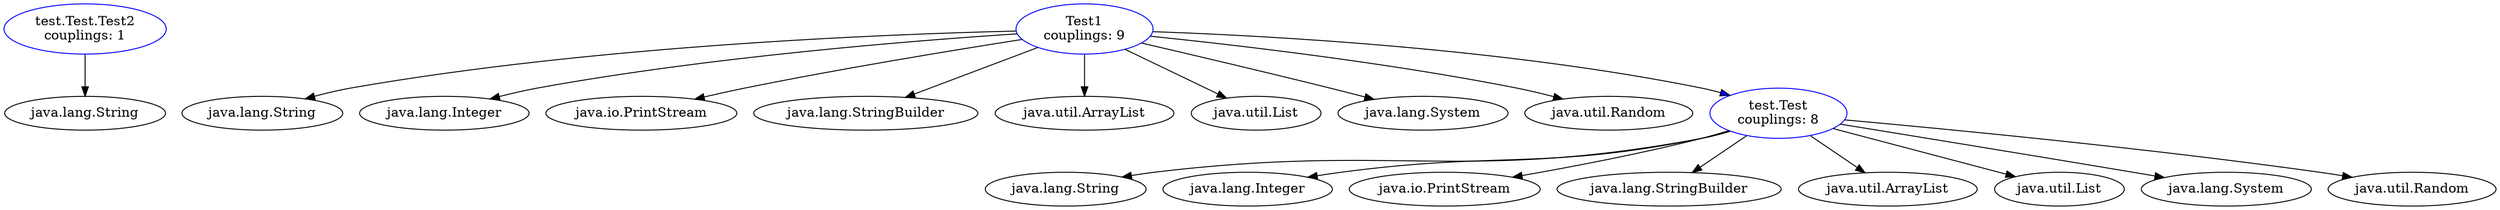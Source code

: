 // online environment: https://dreampuf.github.io/GraphvizOnline
// we highly recomend for readability reasons you use the "Circo" engine

digraph G {

// --- Inner Class: test.Test.Test2 ---

testTestTest2 [label="test.Test.Test2\ncouplings: 1",fillcolor=white,color=blue]

// --- Phantom couplings of: test.Test.Test2 ---

javalangString_testTestTest2[label="java.lang.String",fillcolor=white,color=black]

// --- Inner Class: Test1 ---

Test1 [label="Test1\ncouplings: 9",fillcolor=white,color=blue]

// --- Phantom couplings of: Test1 ---

javalangString_Test1[label="java.lang.String",fillcolor=white,color=black]
javalangInteger_Test1[label="java.lang.Integer",fillcolor=white,color=black]
javaioPrintStream_Test1[label="java.io.PrintStream",fillcolor=white,color=black]
javalangStringBuilder_Test1[label="java.lang.StringBuilder",fillcolor=white,color=black]
javautilArrayList_Test1[label="java.util.ArrayList",fillcolor=white,color=black]
javautilList_Test1[label="java.util.List",fillcolor=white,color=black]
javalangSystem_Test1[label="java.lang.System",fillcolor=white,color=black]
javautilRandom_Test1[label="java.util.Random",fillcolor=white,color=black]

// --- Inner Class: test.Test ---

testTest [label="test.Test\ncouplings: 8",fillcolor=white,color=blue]

// --- Phantom couplings of: test.Test ---

javalangString_testTest[label="java.lang.String",fillcolor=white,color=black]
javalangInteger_testTest[label="java.lang.Integer",fillcolor=white,color=black]
javaioPrintStream_testTest[label="java.io.PrintStream",fillcolor=white,color=black]
javalangStringBuilder_testTest[label="java.lang.StringBuilder",fillcolor=white,color=black]
javautilArrayList_testTest[label="java.util.ArrayList",fillcolor=white,color=black]
javautilList_testTest[label="java.util.List",fillcolor=white,color=black]
javalangSystem_testTest[label="java.lang.System",fillcolor=white,color=black]
javautilRandom_testTest[label="java.util.Random",fillcolor=white,color=black]

// --- Edges ---

testTestTest2 -> javalangString_testTestTest2 [fillcolor=black]
Test1 -> javalangString_Test1 [fillcolor=black]
Test1 -> javalangInteger_Test1 [fillcolor=black]
Test1 -> testTest [fillcolor=blue]
Test1 -> javaioPrintStream_Test1 [fillcolor=black]
Test1 -> javalangStringBuilder_Test1 [fillcolor=black]
Test1 -> javautilArrayList_Test1 [fillcolor=black]
Test1 -> javautilList_Test1 [fillcolor=black]
Test1 -> javalangSystem_Test1 [fillcolor=black]
Test1 -> javautilRandom_Test1 [fillcolor=black]
testTest -> javalangString_testTest [fillcolor=black]
testTest -> javalangInteger_testTest [fillcolor=black]
testTest -> javaioPrintStream_testTest [fillcolor=black]
testTest -> javalangStringBuilder_testTest [fillcolor=black]
testTest -> javautilArrayList_testTest [fillcolor=black]
testTest -> javautilList_testTest [fillcolor=black]
testTest -> javalangSystem_testTest [fillcolor=black]
testTest -> javautilRandom_testTest [fillcolor=black]

}
